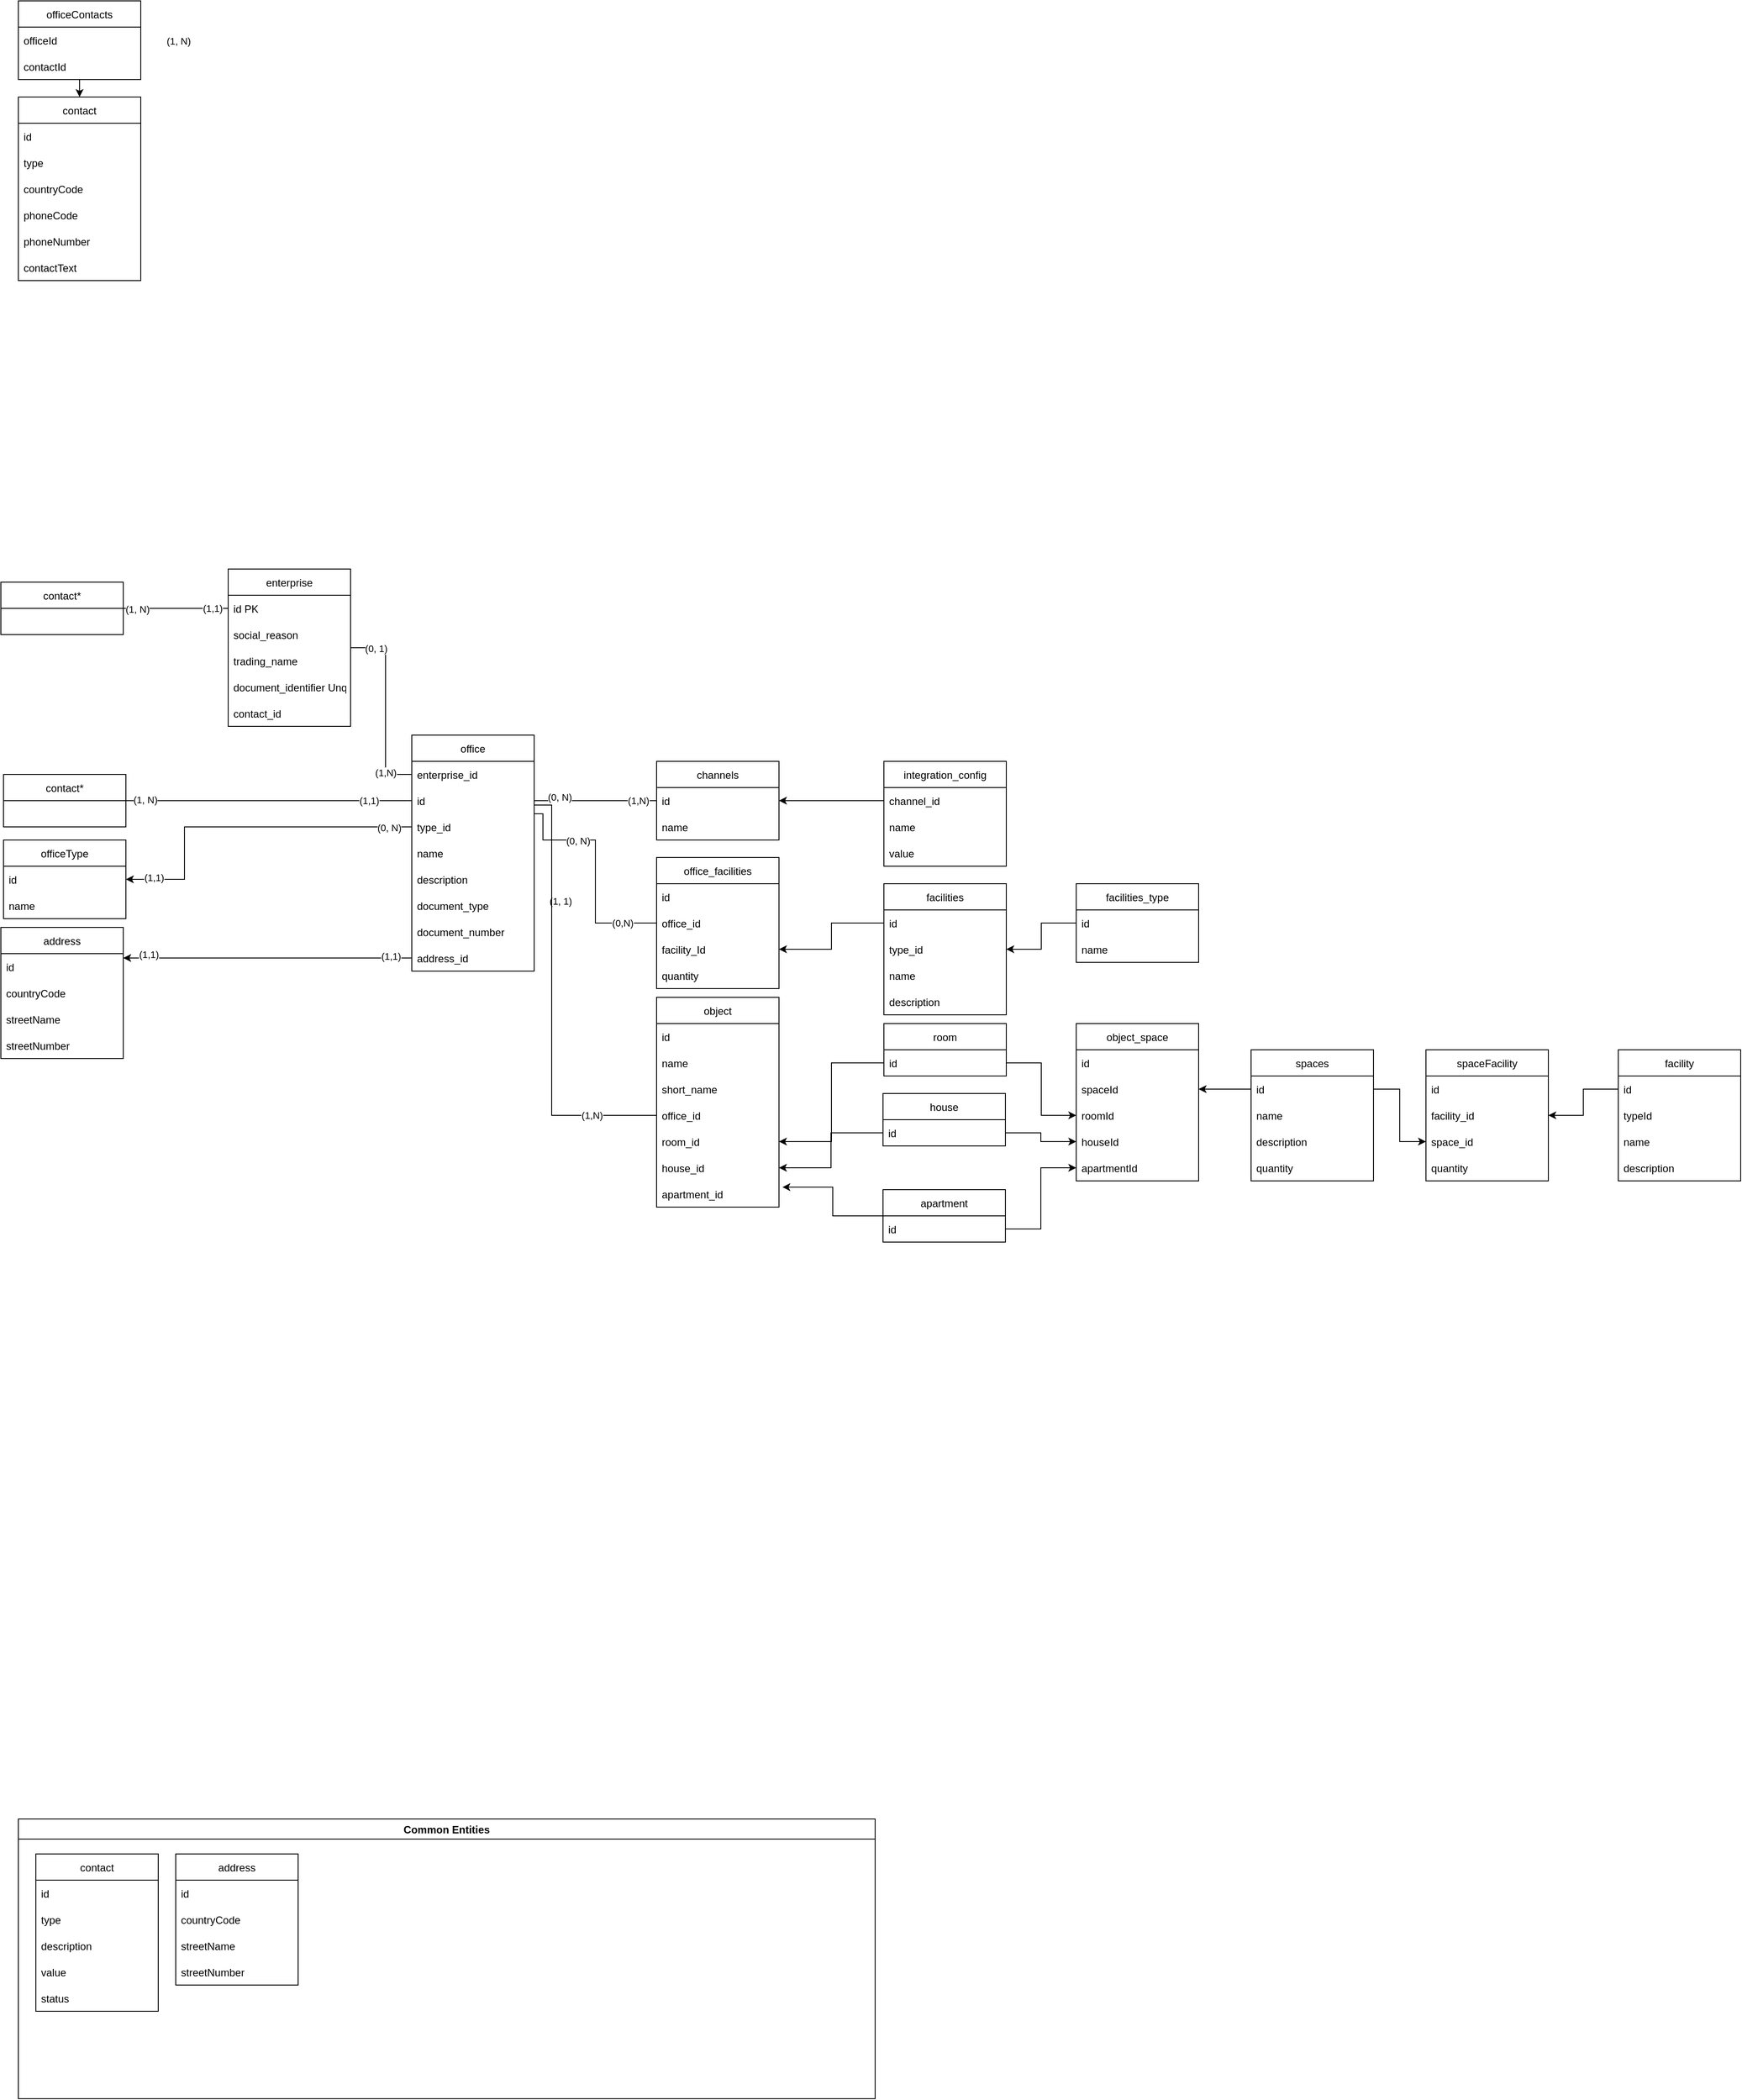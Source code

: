 <mxfile version="16.5.1" type="device"><diagram id="pafMn17wv0lzfohcR5Ko" name="Page-1"><mxGraphModel dx="2380" dy="5110" grid="1" gridSize="10" guides="1" tooltips="1" connect="1" arrows="1" fold="1" page="1" pageScale="1" pageWidth="2339" pageHeight="3300" math="0" shadow="0"><root><mxCell id="0"/><mxCell id="1" parent="0"/><mxCell id="n1-4J2_7XrWaSZoGUqgl-1" value="enterprise" style="swimlane;fontStyle=0;childLayout=stackLayout;horizontal=1;startSize=30;horizontalStack=0;resizeParent=1;resizeParentMax=0;resizeLast=0;collapsible=1;marginBottom=0;" parent="1" vertex="1"><mxGeometry x="280" y="30" width="140" height="180" as="geometry"/></mxCell><mxCell id="n1-4J2_7XrWaSZoGUqgl-2" value="id PK" style="text;strokeColor=none;fillColor=none;align=left;verticalAlign=middle;spacingLeft=4;spacingRight=4;overflow=hidden;points=[[0,0.5],[1,0.5]];portConstraint=eastwest;rotatable=0;" parent="n1-4J2_7XrWaSZoGUqgl-1" vertex="1"><mxGeometry y="30" width="140" height="30" as="geometry"/></mxCell><mxCell id="n1-4J2_7XrWaSZoGUqgl-3" value="social_reason" style="text;strokeColor=none;fillColor=none;align=left;verticalAlign=middle;spacingLeft=4;spacingRight=4;overflow=hidden;points=[[0,0.5],[1,0.5]];portConstraint=eastwest;rotatable=0;" parent="n1-4J2_7XrWaSZoGUqgl-1" vertex="1"><mxGeometry y="60" width="140" height="30" as="geometry"/></mxCell><mxCell id="lHMteB2irA5hA7A9VkVE-25" value="trading_name" style="text;strokeColor=none;fillColor=none;align=left;verticalAlign=middle;spacingLeft=4;spacingRight=4;overflow=hidden;points=[[0,0.5],[1,0.5]];portConstraint=eastwest;rotatable=0;" vertex="1" parent="n1-4J2_7XrWaSZoGUqgl-1"><mxGeometry y="90" width="140" height="30" as="geometry"/></mxCell><mxCell id="lHMteB2irA5hA7A9VkVE-26" value="document_identifier Unq" style="text;strokeColor=none;fillColor=none;align=left;verticalAlign=middle;spacingLeft=4;spacingRight=4;overflow=hidden;points=[[0,0.5],[1,0.5]];portConstraint=eastwest;rotatable=0;" vertex="1" parent="n1-4J2_7XrWaSZoGUqgl-1"><mxGeometry y="120" width="140" height="30" as="geometry"/></mxCell><mxCell id="lHMteB2irA5hA7A9VkVE-27" value="contact_id" style="text;strokeColor=none;fillColor=none;align=left;verticalAlign=middle;spacingLeft=4;spacingRight=4;overflow=hidden;points=[[0,0.5],[1,0.5]];portConstraint=eastwest;rotatable=0;" vertex="1" parent="n1-4J2_7XrWaSZoGUqgl-1"><mxGeometry y="150" width="140" height="30" as="geometry"/></mxCell><mxCell id="n1-4J2_7XrWaSZoGUqgl-5" value="office" style="swimlane;fontStyle=0;childLayout=stackLayout;horizontal=1;startSize=30;horizontalStack=0;resizeParent=1;resizeParentMax=0;resizeLast=0;collapsible=1;marginBottom=0;" parent="1" vertex="1"><mxGeometry x="490" y="220" width="140" height="270" as="geometry"/></mxCell><mxCell id="n1-4J2_7XrWaSZoGUqgl-6" value="enterprise_id" style="text;strokeColor=none;fillColor=none;align=left;verticalAlign=middle;spacingLeft=4;spacingRight=4;overflow=hidden;points=[[0,0.5],[1,0.5]];portConstraint=eastwest;rotatable=0;" parent="n1-4J2_7XrWaSZoGUqgl-5" vertex="1"><mxGeometry y="30" width="140" height="30" as="geometry"/></mxCell><mxCell id="n1-4J2_7XrWaSZoGUqgl-7" value="id" style="text;strokeColor=none;fillColor=none;align=left;verticalAlign=middle;spacingLeft=4;spacingRight=4;overflow=hidden;points=[[0,0.5],[1,0.5]];portConstraint=eastwest;rotatable=0;" parent="n1-4J2_7XrWaSZoGUqgl-5" vertex="1"><mxGeometry y="60" width="140" height="30" as="geometry"/></mxCell><mxCell id="n1-4J2_7XrWaSZoGUqgl-40" value="type_id" style="text;strokeColor=none;fillColor=none;align=left;verticalAlign=middle;spacingLeft=4;spacingRight=4;overflow=hidden;points=[[0,0.5],[1,0.5]];portConstraint=eastwest;rotatable=0;" parent="n1-4J2_7XrWaSZoGUqgl-5" vertex="1"><mxGeometry y="90" width="140" height="30" as="geometry"/></mxCell><mxCell id="n1-4J2_7XrWaSZoGUqgl-8" value="name" style="text;strokeColor=none;fillColor=none;align=left;verticalAlign=middle;spacingLeft=4;spacingRight=4;overflow=hidden;points=[[0,0.5],[1,0.5]];portConstraint=eastwest;rotatable=0;" parent="n1-4J2_7XrWaSZoGUqgl-5" vertex="1"><mxGeometry y="120" width="140" height="30" as="geometry"/></mxCell><mxCell id="n1-4J2_7XrWaSZoGUqgl-47" value="description" style="text;strokeColor=none;fillColor=none;align=left;verticalAlign=middle;spacingLeft=4;spacingRight=4;overflow=hidden;points=[[0,0.5],[1,0.5]];portConstraint=eastwest;rotatable=0;" parent="n1-4J2_7XrWaSZoGUqgl-5" vertex="1"><mxGeometry y="150" width="140" height="30" as="geometry"/></mxCell><mxCell id="n1-4J2_7XrWaSZoGUqgl-48" value="document_type" style="text;strokeColor=none;fillColor=none;align=left;verticalAlign=middle;spacingLeft=4;spacingRight=4;overflow=hidden;points=[[0,0.5],[1,0.5]];portConstraint=eastwest;rotatable=0;" parent="n1-4J2_7XrWaSZoGUqgl-5" vertex="1"><mxGeometry y="180" width="140" height="30" as="geometry"/></mxCell><mxCell id="n1-4J2_7XrWaSZoGUqgl-49" value="document_number" style="text;strokeColor=none;fillColor=none;align=left;verticalAlign=middle;spacingLeft=4;spacingRight=4;overflow=hidden;points=[[0,0.5],[1,0.5]];portConstraint=eastwest;rotatable=0;" parent="n1-4J2_7XrWaSZoGUqgl-5" vertex="1"><mxGeometry y="210" width="140" height="30" as="geometry"/></mxCell><mxCell id="n1-4J2_7XrWaSZoGUqgl-75" value="address_id" style="text;strokeColor=none;fillColor=none;align=left;verticalAlign=middle;spacingLeft=4;spacingRight=4;overflow=hidden;points=[[0,0.5],[1,0.5]];portConstraint=eastwest;rotatable=0;" parent="n1-4J2_7XrWaSZoGUqgl-5" vertex="1"><mxGeometry y="240" width="140" height="30" as="geometry"/></mxCell><mxCell id="n1-4J2_7XrWaSZoGUqgl-16" value="object" style="swimlane;fontStyle=0;childLayout=stackLayout;horizontal=1;startSize=30;horizontalStack=0;resizeParent=1;resizeParentMax=0;resizeLast=0;collapsible=1;marginBottom=0;" parent="1" vertex="1"><mxGeometry x="770" y="520" width="140" height="240" as="geometry"/></mxCell><mxCell id="n1-4J2_7XrWaSZoGUqgl-17" value="id" style="text;strokeColor=none;fillColor=none;align=left;verticalAlign=middle;spacingLeft=4;spacingRight=4;overflow=hidden;points=[[0,0.5],[1,0.5]];portConstraint=eastwest;rotatable=0;" parent="n1-4J2_7XrWaSZoGUqgl-16" vertex="1"><mxGeometry y="30" width="140" height="30" as="geometry"/></mxCell><mxCell id="n1-4J2_7XrWaSZoGUqgl-94" value="name" style="text;strokeColor=none;fillColor=none;align=left;verticalAlign=middle;spacingLeft=4;spacingRight=4;overflow=hidden;points=[[0,0.5],[1,0.5]];portConstraint=eastwest;rotatable=0;" parent="n1-4J2_7XrWaSZoGUqgl-16" vertex="1"><mxGeometry y="60" width="140" height="30" as="geometry"/></mxCell><mxCell id="n1-4J2_7XrWaSZoGUqgl-102" value="short_name" style="text;strokeColor=none;fillColor=none;align=left;verticalAlign=middle;spacingLeft=4;spacingRight=4;overflow=hidden;points=[[0,0.5],[1,0.5]];portConstraint=eastwest;rotatable=0;" parent="n1-4J2_7XrWaSZoGUqgl-16" vertex="1"><mxGeometry y="90" width="140" height="30" as="geometry"/></mxCell><mxCell id="n1-4J2_7XrWaSZoGUqgl-29" value="office_id" style="text;strokeColor=none;fillColor=none;align=left;verticalAlign=middle;spacingLeft=4;spacingRight=4;overflow=hidden;points=[[0,0.5],[1,0.5]];portConstraint=eastwest;rotatable=0;" parent="n1-4J2_7XrWaSZoGUqgl-16" vertex="1"><mxGeometry y="120" width="140" height="30" as="geometry"/></mxCell><mxCell id="n1-4J2_7XrWaSZoGUqgl-18" value="room_id" style="text;strokeColor=none;fillColor=none;align=left;verticalAlign=middle;spacingLeft=4;spacingRight=4;overflow=hidden;points=[[0,0.5],[1,0.5]];portConstraint=eastwest;rotatable=0;" parent="n1-4J2_7XrWaSZoGUqgl-16" vertex="1"><mxGeometry y="150" width="140" height="30" as="geometry"/></mxCell><mxCell id="n1-4J2_7XrWaSZoGUqgl-19" value="house_id" style="text;strokeColor=none;fillColor=none;align=left;verticalAlign=middle;spacingLeft=4;spacingRight=4;overflow=hidden;points=[[0,0.5],[1,0.5]];portConstraint=eastwest;rotatable=0;" parent="n1-4J2_7XrWaSZoGUqgl-16" vertex="1"><mxGeometry y="180" width="140" height="30" as="geometry"/></mxCell><mxCell id="n1-4J2_7XrWaSZoGUqgl-90" value="apartment_id" style="text;strokeColor=none;fillColor=none;align=left;verticalAlign=middle;spacingLeft=4;spacingRight=4;overflow=hidden;points=[[0,0.5],[1,0.5]];portConstraint=eastwest;rotatable=0;" parent="n1-4J2_7XrWaSZoGUqgl-16" vertex="1"><mxGeometry y="210" width="140" height="30" as="geometry"/></mxCell><mxCell id="n1-4J2_7XrWaSZoGUqgl-20" value="office_facilities" style="swimlane;fontStyle=0;childLayout=stackLayout;horizontal=1;startSize=30;horizontalStack=0;resizeParent=1;resizeParentMax=0;resizeLast=0;collapsible=1;marginBottom=0;" parent="1" vertex="1"><mxGeometry x="770" y="360" width="140" height="150" as="geometry"/></mxCell><mxCell id="n1-4J2_7XrWaSZoGUqgl-21" value="id" style="text;strokeColor=none;fillColor=none;align=left;verticalAlign=middle;spacingLeft=4;spacingRight=4;overflow=hidden;points=[[0,0.5],[1,0.5]];portConstraint=eastwest;rotatable=0;" parent="n1-4J2_7XrWaSZoGUqgl-20" vertex="1"><mxGeometry y="30" width="140" height="30" as="geometry"/></mxCell><mxCell id="n1-4J2_7XrWaSZoGUqgl-25" value="office_id" style="text;strokeColor=none;fillColor=none;align=left;verticalAlign=middle;spacingLeft=4;spacingRight=4;overflow=hidden;points=[[0,0.5],[1,0.5]];portConstraint=eastwest;rotatable=0;" parent="n1-4J2_7XrWaSZoGUqgl-20" vertex="1"><mxGeometry y="60" width="140" height="30" as="geometry"/></mxCell><mxCell id="n1-4J2_7XrWaSZoGUqgl-22" value="facility_Id" style="text;strokeColor=none;fillColor=none;align=left;verticalAlign=middle;spacingLeft=4;spacingRight=4;overflow=hidden;points=[[0,0.5],[1,0.5]];portConstraint=eastwest;rotatable=0;" parent="n1-4J2_7XrWaSZoGUqgl-20" vertex="1"><mxGeometry y="90" width="140" height="30" as="geometry"/></mxCell><mxCell id="n1-4J2_7XrWaSZoGUqgl-23" value="quantity" style="text;strokeColor=none;fillColor=none;align=left;verticalAlign=middle;spacingLeft=4;spacingRight=4;overflow=hidden;points=[[0,0.5],[1,0.5]];portConstraint=eastwest;rotatable=0;" parent="n1-4J2_7XrWaSZoGUqgl-20" vertex="1"><mxGeometry y="120" width="140" height="30" as="geometry"/></mxCell><mxCell id="n1-4J2_7XrWaSZoGUqgl-41" value="officeType" style="swimlane;fontStyle=0;childLayout=stackLayout;horizontal=1;startSize=30;horizontalStack=0;resizeParent=1;resizeParentMax=0;resizeLast=0;collapsible=1;marginBottom=0;" parent="1" vertex="1"><mxGeometry x="23" y="340" width="140" height="90" as="geometry"/></mxCell><mxCell id="n1-4J2_7XrWaSZoGUqgl-42" value="id" style="text;strokeColor=none;fillColor=none;align=left;verticalAlign=middle;spacingLeft=4;spacingRight=4;overflow=hidden;points=[[0,0.5],[1,0.5]];portConstraint=eastwest;rotatable=0;" parent="n1-4J2_7XrWaSZoGUqgl-41" vertex="1"><mxGeometry y="30" width="140" height="30" as="geometry"/></mxCell><mxCell id="n1-4J2_7XrWaSZoGUqgl-43" value="name" style="text;strokeColor=none;fillColor=none;align=left;verticalAlign=middle;spacingLeft=4;spacingRight=4;overflow=hidden;points=[[0,0.5],[1,0.5]];portConstraint=eastwest;rotatable=0;" parent="n1-4J2_7XrWaSZoGUqgl-41" vertex="1"><mxGeometry y="60" width="140" height="30" as="geometry"/></mxCell><mxCell id="n1-4J2_7XrWaSZoGUqgl-46" style="edgeStyle=elbowEdgeStyle;rounded=0;orthogonalLoop=1;jettySize=auto;html=1;" parent="1" source="n1-4J2_7XrWaSZoGUqgl-40" target="n1-4J2_7XrWaSZoGUqgl-42" edge="1"><mxGeometry relative="1" as="geometry"><Array as="points"><mxPoint x="230" y="350"/><mxPoint x="210" y="350"/><mxPoint x="200" y="360"/></Array></mxGeometry></mxCell><mxCell id="lHMteB2irA5hA7A9VkVE-55" value="(1,1)" style="edgeLabel;html=1;align=center;verticalAlign=middle;resizable=0;points=[];" vertex="1" connectable="0" parent="n1-4J2_7XrWaSZoGUqgl-46"><mxGeometry x="-0.835" y="3" relative="1" as="geometry"><mxPoint x="-263" y="55" as="offset"/></mxGeometry></mxCell><mxCell id="lHMteB2irA5hA7A9VkVE-56" value="(0, N)" style="edgeLabel;html=1;align=center;verticalAlign=middle;resizable=0;points=[];" vertex="1" connectable="0" parent="n1-4J2_7XrWaSZoGUqgl-46"><mxGeometry x="0.871" y="2" relative="1" as="geometry"><mxPoint x="276" y="-61" as="offset"/></mxGeometry></mxCell><mxCell id="n1-4J2_7XrWaSZoGUqgl-68" value="address" style="swimlane;fontStyle=0;childLayout=stackLayout;horizontal=1;startSize=30;horizontalStack=0;resizeParent=1;resizeParentMax=0;resizeLast=0;collapsible=1;marginBottom=0;" parent="1" vertex="1"><mxGeometry x="20" y="440" width="140" height="150" as="geometry"/></mxCell><mxCell id="n1-4J2_7XrWaSZoGUqgl-69" value="id" style="text;strokeColor=none;fillColor=none;align=left;verticalAlign=middle;spacingLeft=4;spacingRight=4;overflow=hidden;points=[[0,0.5],[1,0.5]];portConstraint=eastwest;rotatable=0;" parent="n1-4J2_7XrWaSZoGUqgl-68" vertex="1"><mxGeometry y="30" width="140" height="30" as="geometry"/></mxCell><mxCell id="n1-4J2_7XrWaSZoGUqgl-71" value="countryCode" style="text;strokeColor=none;fillColor=none;align=left;verticalAlign=middle;spacingLeft=4;spacingRight=4;overflow=hidden;points=[[0,0.5],[1,0.5]];portConstraint=eastwest;rotatable=0;" parent="n1-4J2_7XrWaSZoGUqgl-68" vertex="1"><mxGeometry y="60" width="140" height="30" as="geometry"/></mxCell><mxCell id="n1-4J2_7XrWaSZoGUqgl-72" value="streetName" style="text;strokeColor=none;fillColor=none;align=left;verticalAlign=middle;spacingLeft=4;spacingRight=4;overflow=hidden;points=[[0,0.5],[1,0.5]];portConstraint=eastwest;rotatable=0;" parent="n1-4J2_7XrWaSZoGUqgl-68" vertex="1"><mxGeometry y="90" width="140" height="30" as="geometry"/></mxCell><mxCell id="n1-4J2_7XrWaSZoGUqgl-73" value="streetNumber" style="text;strokeColor=none;fillColor=none;align=left;verticalAlign=middle;spacingLeft=4;spacingRight=4;overflow=hidden;points=[[0,0.5],[1,0.5]];portConstraint=eastwest;rotatable=0;" parent="n1-4J2_7XrWaSZoGUqgl-68" vertex="1"><mxGeometry y="120" width="140" height="30" as="geometry"/></mxCell><mxCell id="n1-4J2_7XrWaSZoGUqgl-76" style="edgeStyle=elbowEdgeStyle;rounded=0;orthogonalLoop=1;jettySize=auto;html=1;" parent="1" source="n1-4J2_7XrWaSZoGUqgl-75" edge="1"><mxGeometry relative="1" as="geometry"><mxPoint x="160" y="475" as="targetPoint"/><Array as="points"><mxPoint x="170" y="475"/></Array></mxGeometry></mxCell><mxCell id="lHMteB2irA5hA7A9VkVE-57" value="(1,1)" style="edgeLabel;html=1;align=center;verticalAlign=middle;resizable=0;points=[];" vertex="1" connectable="0" parent="n1-4J2_7XrWaSZoGUqgl-76"><mxGeometry x="-0.855" y="-2" relative="1" as="geometry"><mxPoint as="offset"/></mxGeometry></mxCell><mxCell id="lHMteB2irA5hA7A9VkVE-58" value="(1,1)" style="edgeLabel;html=1;align=center;verticalAlign=middle;resizable=0;points=[];" vertex="1" connectable="0" parent="n1-4J2_7XrWaSZoGUqgl-76"><mxGeometry x="0.824" y="-4" relative="1" as="geometry"><mxPoint as="offset"/></mxGeometry></mxCell><mxCell id="n1-4J2_7XrWaSZoGUqgl-77" style="edgeStyle=elbowEdgeStyle;rounded=0;orthogonalLoop=1;jettySize=auto;html=1;exitX=0.5;exitY=0;exitDx=0;exitDy=0;" parent="1" source="n1-4J2_7XrWaSZoGUqgl-68" target="n1-4J2_7XrWaSZoGUqgl-68" edge="1"><mxGeometry relative="1" as="geometry"/></mxCell><mxCell id="n1-4J2_7XrWaSZoGUqgl-78" value="room" style="swimlane;fontStyle=0;childLayout=stackLayout;horizontal=1;startSize=30;horizontalStack=0;resizeParent=1;resizeParentMax=0;resizeLast=0;collapsible=1;marginBottom=0;" parent="1" vertex="1"><mxGeometry x="1030" y="550" width="140" height="60" as="geometry"/></mxCell><mxCell id="n1-4J2_7XrWaSZoGUqgl-79" value="id" style="text;strokeColor=none;fillColor=none;align=left;verticalAlign=middle;spacingLeft=4;spacingRight=4;overflow=hidden;points=[[0,0.5],[1,0.5]];portConstraint=eastwest;rotatable=0;" parent="n1-4J2_7XrWaSZoGUqgl-78" vertex="1"><mxGeometry y="30" width="140" height="30" as="geometry"/></mxCell><mxCell id="n1-4J2_7XrWaSZoGUqgl-83" value="house" style="swimlane;fontStyle=0;childLayout=stackLayout;horizontal=1;startSize=30;horizontalStack=0;resizeParent=1;resizeParentMax=0;resizeLast=0;collapsible=1;marginBottom=0;" parent="1" vertex="1"><mxGeometry x="1029" y="630" width="140" height="60" as="geometry"/></mxCell><mxCell id="n1-4J2_7XrWaSZoGUqgl-84" value="id" style="text;strokeColor=none;fillColor=none;align=left;verticalAlign=middle;spacingLeft=4;spacingRight=4;overflow=hidden;points=[[0,0.5],[1,0.5]];portConstraint=eastwest;rotatable=0;" parent="n1-4J2_7XrWaSZoGUqgl-83" vertex="1"><mxGeometry y="30" width="140" height="30" as="geometry"/></mxCell><mxCell id="n1-4J2_7XrWaSZoGUqgl-93" style="edgeStyle=elbowEdgeStyle;rounded=0;orthogonalLoop=1;jettySize=auto;html=1;entryX=1.028;entryY=0.239;entryDx=0;entryDy=0;entryPerimeter=0;" parent="1" source="n1-4J2_7XrWaSZoGUqgl-88" target="n1-4J2_7XrWaSZoGUqgl-90" edge="1"><mxGeometry relative="1" as="geometry"><mxPoint x="930" y="680.0" as="targetPoint"/></mxGeometry></mxCell><mxCell id="n1-4J2_7XrWaSZoGUqgl-88" value="apartment" style="swimlane;fontStyle=0;childLayout=stackLayout;horizontal=1;startSize=30;horizontalStack=0;resizeParent=1;resizeParentMax=0;resizeLast=0;collapsible=1;marginBottom=0;" parent="1" vertex="1"><mxGeometry x="1029" y="740" width="140" height="60" as="geometry"/></mxCell><mxCell id="n1-4J2_7XrWaSZoGUqgl-89" value="id" style="text;strokeColor=none;fillColor=none;align=left;verticalAlign=middle;spacingLeft=4;spacingRight=4;overflow=hidden;points=[[0,0.5],[1,0.5]];portConstraint=eastwest;rotatable=0;" parent="n1-4J2_7XrWaSZoGUqgl-88" vertex="1"><mxGeometry y="30" width="140" height="30" as="geometry"/></mxCell><mxCell id="n1-4J2_7XrWaSZoGUqgl-91" style="edgeStyle=elbowEdgeStyle;rounded=0;orthogonalLoop=1;jettySize=auto;html=1;entryX=1;entryY=0.5;entryDx=0;entryDy=0;" parent="1" source="n1-4J2_7XrWaSZoGUqgl-79" target="n1-4J2_7XrWaSZoGUqgl-18" edge="1"><mxGeometry relative="1" as="geometry"/></mxCell><mxCell id="n1-4J2_7XrWaSZoGUqgl-92" style="edgeStyle=elbowEdgeStyle;rounded=0;orthogonalLoop=1;jettySize=auto;html=1;entryX=1;entryY=0.5;entryDx=0;entryDy=0;" parent="1" source="n1-4J2_7XrWaSZoGUqgl-84" target="n1-4J2_7XrWaSZoGUqgl-19" edge="1"><mxGeometry relative="1" as="geometry"/></mxCell><mxCell id="n1-4J2_7XrWaSZoGUqgl-103" value="channels" style="swimlane;fontStyle=0;childLayout=stackLayout;horizontal=1;startSize=30;horizontalStack=0;resizeParent=1;resizeParentMax=0;resizeLast=0;collapsible=1;marginBottom=0;" parent="1" vertex="1"><mxGeometry x="770" y="250" width="140" height="90" as="geometry"/></mxCell><mxCell id="n1-4J2_7XrWaSZoGUqgl-104" value="id" style="text;strokeColor=none;fillColor=none;align=left;verticalAlign=middle;spacingLeft=4;spacingRight=4;overflow=hidden;points=[[0,0.5],[1,0.5]];portConstraint=eastwest;rotatable=0;" parent="n1-4J2_7XrWaSZoGUqgl-103" vertex="1"><mxGeometry y="30" width="140" height="30" as="geometry"/></mxCell><mxCell id="n1-4J2_7XrWaSZoGUqgl-105" value="name" style="text;strokeColor=none;fillColor=none;align=left;verticalAlign=middle;spacingLeft=4;spacingRight=4;overflow=hidden;points=[[0,0.5],[1,0.5]];portConstraint=eastwest;rotatable=0;" parent="n1-4J2_7XrWaSZoGUqgl-103" vertex="1"><mxGeometry y="60" width="140" height="30" as="geometry"/></mxCell><mxCell id="n1-4J2_7XrWaSZoGUqgl-114" value="integration_config" style="swimlane;fontStyle=0;childLayout=stackLayout;horizontal=1;startSize=30;horizontalStack=0;resizeParent=1;resizeParentMax=0;resizeLast=0;collapsible=1;marginBottom=0;" parent="1" vertex="1"><mxGeometry x="1030" y="250" width="140" height="120" as="geometry"/></mxCell><mxCell id="n1-4J2_7XrWaSZoGUqgl-115" value="channel_id" style="text;strokeColor=none;fillColor=none;align=left;verticalAlign=middle;spacingLeft=4;spacingRight=4;overflow=hidden;points=[[0,0.5],[1,0.5]];portConstraint=eastwest;rotatable=0;" parent="n1-4J2_7XrWaSZoGUqgl-114" vertex="1"><mxGeometry y="30" width="140" height="30" as="geometry"/></mxCell><mxCell id="n1-4J2_7XrWaSZoGUqgl-116" value="name" style="text;strokeColor=none;fillColor=none;align=left;verticalAlign=middle;spacingLeft=4;spacingRight=4;overflow=hidden;points=[[0,0.5],[1,0.5]];portConstraint=eastwest;rotatable=0;" parent="n1-4J2_7XrWaSZoGUqgl-114" vertex="1"><mxGeometry y="60" width="140" height="30" as="geometry"/></mxCell><mxCell id="n1-4J2_7XrWaSZoGUqgl-117" value="value" style="text;strokeColor=none;fillColor=none;align=left;verticalAlign=middle;spacingLeft=4;spacingRight=4;overflow=hidden;points=[[0,0.5],[1,0.5]];portConstraint=eastwest;rotatable=0;" parent="n1-4J2_7XrWaSZoGUqgl-114" vertex="1"><mxGeometry y="90" width="140" height="30" as="geometry"/></mxCell><mxCell id="n1-4J2_7XrWaSZoGUqgl-118" style="edgeStyle=elbowEdgeStyle;rounded=0;orthogonalLoop=1;jettySize=auto;html=1;" parent="1" source="n1-4J2_7XrWaSZoGUqgl-115" target="n1-4J2_7XrWaSZoGUqgl-104" edge="1"><mxGeometry relative="1" as="geometry"/></mxCell><mxCell id="n1-4J2_7XrWaSZoGUqgl-119" value="spaces" style="swimlane;fontStyle=0;childLayout=stackLayout;horizontal=1;startSize=30;horizontalStack=0;resizeParent=1;resizeParentMax=0;resizeLast=0;collapsible=1;marginBottom=0;" parent="1" vertex="1"><mxGeometry x="1450" y="580" width="140" height="150" as="geometry"/></mxCell><mxCell id="n1-4J2_7XrWaSZoGUqgl-120" value="id" style="text;strokeColor=none;fillColor=none;align=left;verticalAlign=middle;spacingLeft=4;spacingRight=4;overflow=hidden;points=[[0,0.5],[1,0.5]];portConstraint=eastwest;rotatable=0;" parent="n1-4J2_7XrWaSZoGUqgl-119" vertex="1"><mxGeometry y="30" width="140" height="30" as="geometry"/></mxCell><mxCell id="n1-4J2_7XrWaSZoGUqgl-123" value="name" style="text;strokeColor=none;fillColor=none;align=left;verticalAlign=middle;spacingLeft=4;spacingRight=4;overflow=hidden;points=[[0,0.5],[1,0.5]];portConstraint=eastwest;rotatable=0;" parent="n1-4J2_7XrWaSZoGUqgl-119" vertex="1"><mxGeometry y="60" width="140" height="30" as="geometry"/></mxCell><mxCell id="n1-4J2_7XrWaSZoGUqgl-124" value="description" style="text;strokeColor=none;fillColor=none;align=left;verticalAlign=middle;spacingLeft=4;spacingRight=4;overflow=hidden;points=[[0,0.5],[1,0.5]];portConstraint=eastwest;rotatable=0;" parent="n1-4J2_7XrWaSZoGUqgl-119" vertex="1"><mxGeometry y="90" width="140" height="30" as="geometry"/></mxCell><mxCell id="n1-4J2_7XrWaSZoGUqgl-125" value="quantity" style="text;strokeColor=none;fillColor=none;align=left;verticalAlign=middle;spacingLeft=4;spacingRight=4;overflow=hidden;points=[[0,0.5],[1,0.5]];portConstraint=eastwest;rotatable=0;" parent="n1-4J2_7XrWaSZoGUqgl-119" vertex="1"><mxGeometry y="120" width="140" height="30" as="geometry"/></mxCell><mxCell id="n1-4J2_7XrWaSZoGUqgl-126" value="object_space" style="swimlane;fontStyle=0;childLayout=stackLayout;horizontal=1;startSize=30;horizontalStack=0;resizeParent=1;resizeParentMax=0;resizeLast=0;collapsible=1;marginBottom=0;" parent="1" vertex="1"><mxGeometry x="1250" y="550" width="140" height="180" as="geometry"/></mxCell><mxCell id="n1-4J2_7XrWaSZoGUqgl-127" value="id" style="text;strokeColor=none;fillColor=none;align=left;verticalAlign=middle;spacingLeft=4;spacingRight=4;overflow=hidden;points=[[0,0.5],[1,0.5]];portConstraint=eastwest;rotatable=0;" parent="n1-4J2_7XrWaSZoGUqgl-126" vertex="1"><mxGeometry y="30" width="140" height="30" as="geometry"/></mxCell><mxCell id="n1-4J2_7XrWaSZoGUqgl-169" value="spaceId" style="text;strokeColor=none;fillColor=none;align=left;verticalAlign=middle;spacingLeft=4;spacingRight=4;overflow=hidden;points=[[0,0.5],[1,0.5]];portConstraint=eastwest;rotatable=0;" parent="n1-4J2_7XrWaSZoGUqgl-126" vertex="1"><mxGeometry y="60" width="140" height="30" as="geometry"/></mxCell><mxCell id="n1-4J2_7XrWaSZoGUqgl-166" value="roomId" style="text;strokeColor=none;fillColor=none;align=left;verticalAlign=middle;spacingLeft=4;spacingRight=4;overflow=hidden;points=[[0,0.5],[1,0.5]];portConstraint=eastwest;rotatable=0;" parent="n1-4J2_7XrWaSZoGUqgl-126" vertex="1"><mxGeometry y="90" width="140" height="30" as="geometry"/></mxCell><mxCell id="n1-4J2_7XrWaSZoGUqgl-167" value="houseId" style="text;strokeColor=none;fillColor=none;align=left;verticalAlign=middle;spacingLeft=4;spacingRight=4;overflow=hidden;points=[[0,0.5],[1,0.5]];portConstraint=eastwest;rotatable=0;" parent="n1-4J2_7XrWaSZoGUqgl-126" vertex="1"><mxGeometry y="120" width="140" height="30" as="geometry"/></mxCell><mxCell id="n1-4J2_7XrWaSZoGUqgl-168" value="apartmentId" style="text;strokeColor=none;fillColor=none;align=left;verticalAlign=middle;spacingLeft=4;spacingRight=4;overflow=hidden;points=[[0,0.5],[1,0.5]];portConstraint=eastwest;rotatable=0;" parent="n1-4J2_7XrWaSZoGUqgl-126" vertex="1"><mxGeometry y="150" width="140" height="30" as="geometry"/></mxCell><mxCell id="n1-4J2_7XrWaSZoGUqgl-134" value="spaceFacility" style="swimlane;fontStyle=0;childLayout=stackLayout;horizontal=1;startSize=30;horizontalStack=0;resizeParent=1;resizeParentMax=0;resizeLast=0;collapsible=1;marginBottom=0;" parent="1" vertex="1"><mxGeometry x="1650" y="580" width="140" height="150" as="geometry"/></mxCell><mxCell id="n1-4J2_7XrWaSZoGUqgl-135" value="id" style="text;strokeColor=none;fillColor=none;align=left;verticalAlign=middle;spacingLeft=4;spacingRight=4;overflow=hidden;points=[[0,0.5],[1,0.5]];portConstraint=eastwest;rotatable=0;" parent="n1-4J2_7XrWaSZoGUqgl-134" vertex="1"><mxGeometry y="30" width="140" height="30" as="geometry"/></mxCell><mxCell id="n1-4J2_7XrWaSZoGUqgl-136" value="facility_id" style="text;strokeColor=none;fillColor=none;align=left;verticalAlign=middle;spacingLeft=4;spacingRight=4;overflow=hidden;points=[[0,0.5],[1,0.5]];portConstraint=eastwest;rotatable=0;" parent="n1-4J2_7XrWaSZoGUqgl-134" vertex="1"><mxGeometry y="60" width="140" height="30" as="geometry"/></mxCell><mxCell id="n1-4J2_7XrWaSZoGUqgl-160" value="space_id" style="text;strokeColor=none;fillColor=none;align=left;verticalAlign=middle;spacingLeft=4;spacingRight=4;overflow=hidden;points=[[0,0.5],[1,0.5]];portConstraint=eastwest;rotatable=0;" parent="n1-4J2_7XrWaSZoGUqgl-134" vertex="1"><mxGeometry y="90" width="140" height="30" as="geometry"/></mxCell><mxCell id="n1-4J2_7XrWaSZoGUqgl-138" value="quantity" style="text;strokeColor=none;fillColor=none;align=left;verticalAlign=middle;spacingLeft=4;spacingRight=4;overflow=hidden;points=[[0,0.5],[1,0.5]];portConstraint=eastwest;rotatable=0;" parent="n1-4J2_7XrWaSZoGUqgl-134" vertex="1"><mxGeometry y="120" width="140" height="30" as="geometry"/></mxCell><mxCell id="n1-4J2_7XrWaSZoGUqgl-139" value="facilities" style="swimlane;fontStyle=0;childLayout=stackLayout;horizontal=1;startSize=30;horizontalStack=0;resizeParent=1;resizeParentMax=0;resizeLast=0;collapsible=1;marginBottom=0;" parent="1" vertex="1"><mxGeometry x="1030" y="390" width="140" height="150" as="geometry"/></mxCell><mxCell id="n1-4J2_7XrWaSZoGUqgl-140" value="id" style="text;strokeColor=none;fillColor=none;align=left;verticalAlign=middle;spacingLeft=4;spacingRight=4;overflow=hidden;points=[[0,0.5],[1,0.5]];portConstraint=eastwest;rotatable=0;" parent="n1-4J2_7XrWaSZoGUqgl-139" vertex="1"><mxGeometry y="30" width="140" height="30" as="geometry"/></mxCell><mxCell id="n1-4J2_7XrWaSZoGUqgl-147" value="type_id" style="text;strokeColor=none;fillColor=none;align=left;verticalAlign=middle;spacingLeft=4;spacingRight=4;overflow=hidden;points=[[0,0.5],[1,0.5]];portConstraint=eastwest;rotatable=0;" parent="n1-4J2_7XrWaSZoGUqgl-139" vertex="1"><mxGeometry y="60" width="140" height="30" as="geometry"/></mxCell><mxCell id="n1-4J2_7XrWaSZoGUqgl-142" value="name" style="text;strokeColor=none;fillColor=none;align=left;verticalAlign=middle;spacingLeft=4;spacingRight=4;overflow=hidden;points=[[0,0.5],[1,0.5]];portConstraint=eastwest;rotatable=0;" parent="n1-4J2_7XrWaSZoGUqgl-139" vertex="1"><mxGeometry y="90" width="140" height="30" as="geometry"/></mxCell><mxCell id="n1-4J2_7XrWaSZoGUqgl-144" value="description" style="text;strokeColor=none;fillColor=none;align=left;verticalAlign=middle;spacingLeft=4;spacingRight=4;overflow=hidden;points=[[0,0.5],[1,0.5]];portConstraint=eastwest;rotatable=0;" parent="n1-4J2_7XrWaSZoGUqgl-139" vertex="1"><mxGeometry y="120" width="140" height="30" as="geometry"/></mxCell><mxCell id="n1-4J2_7XrWaSZoGUqgl-145" style="edgeStyle=elbowEdgeStyle;rounded=0;orthogonalLoop=1;jettySize=auto;html=1;exitX=0.75;exitY=0;exitDx=0;exitDy=0;" parent="1" source="n1-4J2_7XrWaSZoGUqgl-20" target="n1-4J2_7XrWaSZoGUqgl-20" edge="1"><mxGeometry relative="1" as="geometry"/></mxCell><mxCell id="n1-4J2_7XrWaSZoGUqgl-146" style="edgeStyle=elbowEdgeStyle;rounded=0;orthogonalLoop=1;jettySize=auto;html=1;entryX=1;entryY=0.5;entryDx=0;entryDy=0;" parent="1" source="n1-4J2_7XrWaSZoGUqgl-140" target="n1-4J2_7XrWaSZoGUqgl-22" edge="1"><mxGeometry relative="1" as="geometry"/></mxCell><mxCell id="n1-4J2_7XrWaSZoGUqgl-148" value="facilities_type" style="swimlane;fontStyle=0;childLayout=stackLayout;horizontal=1;startSize=30;horizontalStack=0;resizeParent=1;resizeParentMax=0;resizeLast=0;collapsible=1;marginBottom=0;" parent="1" vertex="1"><mxGeometry x="1250" y="390" width="140" height="90" as="geometry"/></mxCell><mxCell id="n1-4J2_7XrWaSZoGUqgl-149" value="id" style="text;strokeColor=none;fillColor=none;align=left;verticalAlign=middle;spacingLeft=4;spacingRight=4;overflow=hidden;points=[[0,0.5],[1,0.5]];portConstraint=eastwest;rotatable=0;" parent="n1-4J2_7XrWaSZoGUqgl-148" vertex="1"><mxGeometry y="30" width="140" height="30" as="geometry"/></mxCell><mxCell id="n1-4J2_7XrWaSZoGUqgl-151" value="name" style="text;strokeColor=none;fillColor=none;align=left;verticalAlign=middle;spacingLeft=4;spacingRight=4;overflow=hidden;points=[[0,0.5],[1,0.5]];portConstraint=eastwest;rotatable=0;" parent="n1-4J2_7XrWaSZoGUqgl-148" vertex="1"><mxGeometry y="60" width="140" height="30" as="geometry"/></mxCell><mxCell id="n1-4J2_7XrWaSZoGUqgl-153" style="edgeStyle=elbowEdgeStyle;rounded=0;orthogonalLoop=1;jettySize=auto;html=1;entryX=1;entryY=0.5;entryDx=0;entryDy=0;" parent="1" source="n1-4J2_7XrWaSZoGUqgl-149" target="n1-4J2_7XrWaSZoGUqgl-147" edge="1"><mxGeometry relative="1" as="geometry"/></mxCell><mxCell id="n1-4J2_7XrWaSZoGUqgl-154" value="facility" style="swimlane;fontStyle=0;childLayout=stackLayout;horizontal=1;startSize=30;horizontalStack=0;resizeParent=1;resizeParentMax=0;resizeLast=0;collapsible=1;marginBottom=0;" parent="1" vertex="1"><mxGeometry x="1870" y="580" width="140" height="150" as="geometry"/></mxCell><mxCell id="n1-4J2_7XrWaSZoGUqgl-155" value="id" style="text;strokeColor=none;fillColor=none;align=left;verticalAlign=middle;spacingLeft=4;spacingRight=4;overflow=hidden;points=[[0,0.5],[1,0.5]];portConstraint=eastwest;rotatable=0;" parent="n1-4J2_7XrWaSZoGUqgl-154" vertex="1"><mxGeometry y="30" width="140" height="30" as="geometry"/></mxCell><mxCell id="n1-4J2_7XrWaSZoGUqgl-156" value="typeId" style="text;strokeColor=none;fillColor=none;align=left;verticalAlign=middle;spacingLeft=4;spacingRight=4;overflow=hidden;points=[[0,0.5],[1,0.5]];portConstraint=eastwest;rotatable=0;" parent="n1-4J2_7XrWaSZoGUqgl-154" vertex="1"><mxGeometry y="60" width="140" height="30" as="geometry"/></mxCell><mxCell id="n1-4J2_7XrWaSZoGUqgl-157" value="name" style="text;strokeColor=none;fillColor=none;align=left;verticalAlign=middle;spacingLeft=4;spacingRight=4;overflow=hidden;points=[[0,0.5],[1,0.5]];portConstraint=eastwest;rotatable=0;" parent="n1-4J2_7XrWaSZoGUqgl-154" vertex="1"><mxGeometry y="90" width="140" height="30" as="geometry"/></mxCell><mxCell id="n1-4J2_7XrWaSZoGUqgl-158" value="description" style="text;strokeColor=none;fillColor=none;align=left;verticalAlign=middle;spacingLeft=4;spacingRight=4;overflow=hidden;points=[[0,0.5],[1,0.5]];portConstraint=eastwest;rotatable=0;" parent="n1-4J2_7XrWaSZoGUqgl-154" vertex="1"><mxGeometry y="120" width="140" height="30" as="geometry"/></mxCell><mxCell id="n1-4J2_7XrWaSZoGUqgl-159" style="edgeStyle=elbowEdgeStyle;rounded=0;orthogonalLoop=1;jettySize=auto;html=1;" parent="1" source="n1-4J2_7XrWaSZoGUqgl-155" target="n1-4J2_7XrWaSZoGUqgl-136" edge="1"><mxGeometry relative="1" as="geometry"/></mxCell><mxCell id="n1-4J2_7XrWaSZoGUqgl-161" style="edgeStyle=elbowEdgeStyle;rounded=0;orthogonalLoop=1;jettySize=auto;html=1;entryX=0;entryY=0.5;entryDx=0;entryDy=0;" parent="1" source="n1-4J2_7XrWaSZoGUqgl-120" target="n1-4J2_7XrWaSZoGUqgl-160" edge="1"><mxGeometry relative="1" as="geometry"/></mxCell><mxCell id="n1-4J2_7XrWaSZoGUqgl-170" style="edgeStyle=elbowEdgeStyle;rounded=0;orthogonalLoop=1;jettySize=auto;html=1;entryX=1;entryY=0.5;entryDx=0;entryDy=0;" parent="1" source="n1-4J2_7XrWaSZoGUqgl-120" target="n1-4J2_7XrWaSZoGUqgl-169" edge="1"><mxGeometry relative="1" as="geometry"/></mxCell><mxCell id="n1-4J2_7XrWaSZoGUqgl-171" style="edgeStyle=elbowEdgeStyle;rounded=0;orthogonalLoop=1;jettySize=auto;html=1;entryX=0;entryY=0.5;entryDx=0;entryDy=0;" parent="1" source="n1-4J2_7XrWaSZoGUqgl-79" target="n1-4J2_7XrWaSZoGUqgl-166" edge="1"><mxGeometry relative="1" as="geometry"/></mxCell><mxCell id="n1-4J2_7XrWaSZoGUqgl-172" style="edgeStyle=elbowEdgeStyle;rounded=0;orthogonalLoop=1;jettySize=auto;html=1;" parent="1" source="n1-4J2_7XrWaSZoGUqgl-84" target="n1-4J2_7XrWaSZoGUqgl-167" edge="1"><mxGeometry relative="1" as="geometry"/></mxCell><mxCell id="n1-4J2_7XrWaSZoGUqgl-173" style="edgeStyle=elbowEdgeStyle;rounded=0;orthogonalLoop=1;jettySize=auto;html=1;entryX=0;entryY=0.5;entryDx=0;entryDy=0;" parent="1" source="n1-4J2_7XrWaSZoGUqgl-89" target="n1-4J2_7XrWaSZoGUqgl-168" edge="1"><mxGeometry relative="1" as="geometry"/></mxCell><mxCell id="lHMteB2irA5hA7A9VkVE-1" value="Common Entities" style="swimlane;" vertex="1" parent="1"><mxGeometry x="40" y="1460" width="980" height="320" as="geometry"/></mxCell><mxCell id="lHMteB2irA5hA7A9VkVE-2" value="address" style="swimlane;fontStyle=0;childLayout=stackLayout;horizontal=1;startSize=30;horizontalStack=0;resizeParent=1;resizeParentMax=0;resizeLast=0;collapsible=1;marginBottom=0;" vertex="1" parent="lHMteB2irA5hA7A9VkVE-1"><mxGeometry x="180" y="40" width="140" height="150" as="geometry"/></mxCell><mxCell id="lHMteB2irA5hA7A9VkVE-3" value="id" style="text;strokeColor=none;fillColor=none;align=left;verticalAlign=middle;spacingLeft=4;spacingRight=4;overflow=hidden;points=[[0,0.5],[1,0.5]];portConstraint=eastwest;rotatable=0;" vertex="1" parent="lHMteB2irA5hA7A9VkVE-2"><mxGeometry y="30" width="140" height="30" as="geometry"/></mxCell><mxCell id="lHMteB2irA5hA7A9VkVE-4" value="countryCode" style="text;strokeColor=none;fillColor=none;align=left;verticalAlign=middle;spacingLeft=4;spacingRight=4;overflow=hidden;points=[[0,0.5],[1,0.5]];portConstraint=eastwest;rotatable=0;" vertex="1" parent="lHMteB2irA5hA7A9VkVE-2"><mxGeometry y="60" width="140" height="30" as="geometry"/></mxCell><mxCell id="lHMteB2irA5hA7A9VkVE-5" value="streetName" style="text;strokeColor=none;fillColor=none;align=left;verticalAlign=middle;spacingLeft=4;spacingRight=4;overflow=hidden;points=[[0,0.5],[1,0.5]];portConstraint=eastwest;rotatable=0;" vertex="1" parent="lHMteB2irA5hA7A9VkVE-2"><mxGeometry y="90" width="140" height="30" as="geometry"/></mxCell><mxCell id="lHMteB2irA5hA7A9VkVE-6" value="streetNumber" style="text;strokeColor=none;fillColor=none;align=left;verticalAlign=middle;spacingLeft=4;spacingRight=4;overflow=hidden;points=[[0,0.5],[1,0.5]];portConstraint=eastwest;rotatable=0;" vertex="1" parent="lHMteB2irA5hA7A9VkVE-2"><mxGeometry y="120" width="140" height="30" as="geometry"/></mxCell><mxCell id="lHMteB2irA5hA7A9VkVE-7" value="contact" style="swimlane;fontStyle=0;childLayout=stackLayout;horizontal=1;startSize=30;horizontalStack=0;resizeParent=1;resizeParentMax=0;resizeLast=0;collapsible=1;marginBottom=0;" vertex="1" parent="lHMteB2irA5hA7A9VkVE-1"><mxGeometry x="20" y="40" width="140" height="180" as="geometry"/></mxCell><mxCell id="lHMteB2irA5hA7A9VkVE-8" value="id" style="text;strokeColor=none;fillColor=none;align=left;verticalAlign=middle;spacingLeft=4;spacingRight=4;overflow=hidden;points=[[0,0.5],[1,0.5]];portConstraint=eastwest;rotatable=0;" vertex="1" parent="lHMteB2irA5hA7A9VkVE-7"><mxGeometry y="30" width="140" height="30" as="geometry"/></mxCell><mxCell id="lHMteB2irA5hA7A9VkVE-9" value="type" style="text;strokeColor=none;fillColor=none;align=left;verticalAlign=middle;spacingLeft=4;spacingRight=4;overflow=hidden;points=[[0,0.5],[1,0.5]];portConstraint=eastwest;rotatable=0;" vertex="1" parent="lHMteB2irA5hA7A9VkVE-7"><mxGeometry y="60" width="140" height="30" as="geometry"/></mxCell><mxCell id="lHMteB2irA5hA7A9VkVE-14" value="description" style="text;strokeColor=none;fillColor=none;align=left;verticalAlign=middle;spacingLeft=4;spacingRight=4;overflow=hidden;points=[[0,0.5],[1,0.5]];portConstraint=eastwest;rotatable=0;" vertex="1" parent="lHMteB2irA5hA7A9VkVE-7"><mxGeometry y="90" width="140" height="30" as="geometry"/></mxCell><mxCell id="lHMteB2irA5hA7A9VkVE-10" value="value" style="text;strokeColor=none;fillColor=none;align=left;verticalAlign=middle;spacingLeft=4;spacingRight=4;overflow=hidden;points=[[0,0.5],[1,0.5]];portConstraint=eastwest;rotatable=0;" vertex="1" parent="lHMteB2irA5hA7A9VkVE-7"><mxGeometry y="120" width="140" height="30" as="geometry"/></mxCell><mxCell id="lHMteB2irA5hA7A9VkVE-11" value="status" style="text;strokeColor=none;fillColor=none;align=left;verticalAlign=middle;spacingLeft=4;spacingRight=4;overflow=hidden;points=[[0,0.5],[1,0.5]];portConstraint=eastwest;rotatable=0;" vertex="1" parent="lHMteB2irA5hA7A9VkVE-7"><mxGeometry y="150" width="140" height="30" as="geometry"/></mxCell><mxCell id="lHMteB2irA5hA7A9VkVE-15" value="contact*" style="swimlane;fontStyle=0;childLayout=stackLayout;horizontal=1;startSize=30;horizontalStack=0;resizeParent=1;resizeParentMax=0;resizeLast=0;collapsible=1;marginBottom=0;" vertex="1" parent="1"><mxGeometry x="20" y="45" width="140" height="60" as="geometry"/></mxCell><mxCell id="lHMteB2irA5hA7A9VkVE-21" value="" style="endArrow=none;html=1;rounded=0;entryX=0;entryY=0.5;entryDx=0;entryDy=0;exitX=1;exitY=0.5;exitDx=0;exitDy=0;" edge="1" parent="1" source="lHMteB2irA5hA7A9VkVE-15" target="n1-4J2_7XrWaSZoGUqgl-2"><mxGeometry width="50" height="50" relative="1" as="geometry"><mxPoint x="420" y="280" as="sourcePoint"/><mxPoint x="470" y="230" as="targetPoint"/></mxGeometry></mxCell><mxCell id="lHMteB2irA5hA7A9VkVE-23" value="(1, N)" style="edgeLabel;html=1;align=center;verticalAlign=middle;resizable=0;points=[];" vertex="1" connectable="0" parent="lHMteB2irA5hA7A9VkVE-21"><mxGeometry x="-0.733" y="-1" relative="1" as="geometry"><mxPoint as="offset"/></mxGeometry></mxCell><mxCell id="lHMteB2irA5hA7A9VkVE-24" value="(1,1)" style="edgeLabel;html=1;align=center;verticalAlign=middle;resizable=0;points=[];" vertex="1" connectable="0" parent="lHMteB2irA5hA7A9VkVE-21"><mxGeometry x="0.7" relative="1" as="geometry"><mxPoint as="offset"/></mxGeometry></mxCell><mxCell id="lHMteB2irA5hA7A9VkVE-32" value="" style="endArrow=none;html=1;rounded=0;entryX=0;entryY=0.5;entryDx=0;entryDy=0;edgeStyle=orthogonalEdgeStyle;" edge="1" parent="1" target="n1-4J2_7XrWaSZoGUqgl-6"><mxGeometry width="50" height="50" relative="1" as="geometry"><mxPoint x="420" y="120" as="sourcePoint"/><mxPoint x="540" y="119.5" as="targetPoint"/><Array as="points"><mxPoint x="460" y="120"/><mxPoint x="460" y="265"/></Array></mxGeometry></mxCell><mxCell id="lHMteB2irA5hA7A9VkVE-33" value="(0, 1)" style="edgeLabel;html=1;align=center;verticalAlign=middle;resizable=0;points=[];" vertex="1" connectable="0" parent="lHMteB2irA5hA7A9VkVE-32"><mxGeometry x="-0.733" y="-1" relative="1" as="geometry"><mxPoint as="offset"/></mxGeometry></mxCell><mxCell id="lHMteB2irA5hA7A9VkVE-34" value="(1,N)" style="edgeLabel;html=1;align=center;verticalAlign=middle;resizable=0;points=[];" vertex="1" connectable="0" parent="lHMteB2irA5hA7A9VkVE-32"><mxGeometry x="0.7" relative="1" as="geometry"><mxPoint as="offset"/></mxGeometry></mxCell><mxCell id="lHMteB2irA5hA7A9VkVE-38" value="" style="endArrow=none;html=1;rounded=0;entryX=0;entryY=0.5;entryDx=0;entryDy=0;exitX=1;exitY=0.5;exitDx=0;exitDy=0;" edge="1" parent="1" source="lHMteB2irA5hA7A9VkVE-53" target="n1-4J2_7XrWaSZoGUqgl-7"><mxGeometry width="50" height="50" relative="1" as="geometry"><mxPoint x="170" y="295" as="sourcePoint"/><mxPoint x="310" y="105" as="targetPoint"/></mxGeometry></mxCell><mxCell id="lHMteB2irA5hA7A9VkVE-40" value="(1,1)" style="edgeLabel;html=1;align=center;verticalAlign=middle;resizable=0;points=[];" vertex="1" connectable="0" parent="lHMteB2irA5hA7A9VkVE-38"><mxGeometry x="0.7" relative="1" as="geometry"><mxPoint as="offset"/></mxGeometry></mxCell><mxCell id="lHMteB2irA5hA7A9VkVE-54" value="(1, N)" style="edgeLabel;html=1;align=center;verticalAlign=middle;resizable=0;points=[];" vertex="1" connectable="0" parent="lHMteB2irA5hA7A9VkVE-38"><mxGeometry x="-0.865" y="1" relative="1" as="geometry"><mxPoint as="offset"/></mxGeometry></mxCell><mxCell id="lHMteB2irA5hA7A9VkVE-41" value="contact" style="swimlane;fontStyle=0;childLayout=stackLayout;horizontal=1;startSize=30;horizontalStack=0;resizeParent=1;resizeParentMax=0;resizeLast=0;collapsible=1;marginBottom=0;" vertex="1" parent="1"><mxGeometry x="40" y="-510" width="140" height="210" as="geometry"/></mxCell><mxCell id="lHMteB2irA5hA7A9VkVE-42" value="id" style="text;strokeColor=none;fillColor=none;align=left;verticalAlign=middle;spacingLeft=4;spacingRight=4;overflow=hidden;points=[[0,0.5],[1,0.5]];portConstraint=eastwest;rotatable=0;" vertex="1" parent="lHMteB2irA5hA7A9VkVE-41"><mxGeometry y="30" width="140" height="30" as="geometry"/></mxCell><mxCell id="lHMteB2irA5hA7A9VkVE-43" value="type" style="text;strokeColor=none;fillColor=none;align=left;verticalAlign=middle;spacingLeft=4;spacingRight=4;overflow=hidden;points=[[0,0.5],[1,0.5]];portConstraint=eastwest;rotatable=0;" vertex="1" parent="lHMteB2irA5hA7A9VkVE-41"><mxGeometry y="60" width="140" height="30" as="geometry"/></mxCell><mxCell id="lHMteB2irA5hA7A9VkVE-44" value="countryCode" style="text;strokeColor=none;fillColor=none;align=left;verticalAlign=middle;spacingLeft=4;spacingRight=4;overflow=hidden;points=[[0,0.5],[1,0.5]];portConstraint=eastwest;rotatable=0;" vertex="1" parent="lHMteB2irA5hA7A9VkVE-41"><mxGeometry y="90" width="140" height="30" as="geometry"/></mxCell><mxCell id="lHMteB2irA5hA7A9VkVE-45" value="phoneCode" style="text;strokeColor=none;fillColor=none;align=left;verticalAlign=middle;spacingLeft=4;spacingRight=4;overflow=hidden;points=[[0,0.5],[1,0.5]];portConstraint=eastwest;rotatable=0;" vertex="1" parent="lHMteB2irA5hA7A9VkVE-41"><mxGeometry y="120" width="140" height="30" as="geometry"/></mxCell><mxCell id="lHMteB2irA5hA7A9VkVE-46" value="phoneNumber" style="text;strokeColor=none;fillColor=none;align=left;verticalAlign=middle;spacingLeft=4;spacingRight=4;overflow=hidden;points=[[0,0.5],[1,0.5]];portConstraint=eastwest;rotatable=0;" vertex="1" parent="lHMteB2irA5hA7A9VkVE-41"><mxGeometry y="150" width="140" height="30" as="geometry"/></mxCell><mxCell id="lHMteB2irA5hA7A9VkVE-47" value="contactText" style="text;strokeColor=none;fillColor=none;align=left;verticalAlign=middle;spacingLeft=4;spacingRight=4;overflow=hidden;points=[[0,0.5],[1,0.5]];portConstraint=eastwest;rotatable=0;" vertex="1" parent="lHMteB2irA5hA7A9VkVE-41"><mxGeometry y="180" width="140" height="30" as="geometry"/></mxCell><mxCell id="lHMteB2irA5hA7A9VkVE-48" value="officeContacts" style="swimlane;fontStyle=0;childLayout=stackLayout;horizontal=1;startSize=30;horizontalStack=0;resizeParent=1;resizeParentMax=0;resizeLast=0;collapsible=1;marginBottom=0;" vertex="1" parent="1"><mxGeometry x="40" y="-620" width="140" height="90" as="geometry"/></mxCell><mxCell id="lHMteB2irA5hA7A9VkVE-49" value="officeId" style="text;strokeColor=none;fillColor=none;align=left;verticalAlign=middle;spacingLeft=4;spacingRight=4;overflow=hidden;points=[[0,0.5],[1,0.5]];portConstraint=eastwest;rotatable=0;" vertex="1" parent="lHMteB2irA5hA7A9VkVE-48"><mxGeometry y="30" width="140" height="30" as="geometry"/></mxCell><mxCell id="lHMteB2irA5hA7A9VkVE-50" value="contactId" style="text;strokeColor=none;fillColor=none;align=left;verticalAlign=middle;spacingLeft=4;spacingRight=4;overflow=hidden;points=[[0,0.5],[1,0.5]];portConstraint=eastwest;rotatable=0;" vertex="1" parent="lHMteB2irA5hA7A9VkVE-48"><mxGeometry y="60" width="140" height="30" as="geometry"/></mxCell><mxCell id="lHMteB2irA5hA7A9VkVE-51" style="edgeStyle=elbowEdgeStyle;rounded=0;orthogonalLoop=1;jettySize=auto;html=1;entryX=0.5;entryY=0;entryDx=0;entryDy=0;" edge="1" parent="1" source="lHMteB2irA5hA7A9VkVE-50" target="lHMteB2irA5hA7A9VkVE-41"><mxGeometry relative="1" as="geometry"/></mxCell><mxCell id="lHMteB2irA5hA7A9VkVE-52" value="(1, N)" style="edgeLabel;html=1;align=center;verticalAlign=middle;resizable=0;points=[];" vertex="1" connectable="0" parent="1"><mxGeometry x="223" y="-574" as="geometry"/></mxCell><mxCell id="lHMteB2irA5hA7A9VkVE-53" value="contact*" style="swimlane;fontStyle=0;childLayout=stackLayout;horizontal=1;startSize=30;horizontalStack=0;resizeParent=1;resizeParentMax=0;resizeLast=0;collapsible=1;marginBottom=0;" vertex="1" parent="1"><mxGeometry x="23" y="265" width="140" height="60" as="geometry"/></mxCell><mxCell id="lHMteB2irA5hA7A9VkVE-60" value="" style="endArrow=none;html=1;rounded=0;entryX=0;entryY=0.5;entryDx=0;entryDy=0;exitX=1;exitY=0.5;exitDx=0;exitDy=0;" edge="1" parent="1" source="n1-4J2_7XrWaSZoGUqgl-7" target="n1-4J2_7XrWaSZoGUqgl-104"><mxGeometry width="50" height="50" relative="1" as="geometry"><mxPoint x="640" y="310" as="sourcePoint"/><mxPoint x="500" y="305" as="targetPoint"/></mxGeometry></mxCell><mxCell id="lHMteB2irA5hA7A9VkVE-61" value="(1,N)" style="edgeLabel;html=1;align=center;verticalAlign=middle;resizable=0;points=[];" vertex="1" connectable="0" parent="lHMteB2irA5hA7A9VkVE-60"><mxGeometry x="0.7" relative="1" as="geometry"><mxPoint as="offset"/></mxGeometry></mxCell><mxCell id="lHMteB2irA5hA7A9VkVE-62" value="(0, N)" style="edgeLabel;html=1;align=center;verticalAlign=middle;resizable=0;points=[];" vertex="1" connectable="0" parent="lHMteB2irA5hA7A9VkVE-60"><mxGeometry x="-0.865" y="1" relative="1" as="geometry"><mxPoint x="19" y="-3" as="offset"/></mxGeometry></mxCell><mxCell id="lHMteB2irA5hA7A9VkVE-63" value="" style="endArrow=none;html=1;rounded=0;entryX=0;entryY=0.5;entryDx=0;entryDy=0;exitX=1;exitY=0;exitDx=0;exitDy=0;edgeStyle=orthogonalEdgeStyle;exitPerimeter=0;" edge="1" parent="1" source="n1-4J2_7XrWaSZoGUqgl-40" target="n1-4J2_7XrWaSZoGUqgl-25"><mxGeometry width="50" height="50" relative="1" as="geometry"><mxPoint x="640" y="305" as="sourcePoint"/><mxPoint x="780" y="305" as="targetPoint"/><Array as="points"><mxPoint x="640" y="310"/><mxPoint x="640" y="340"/><mxPoint x="700" y="340"/><mxPoint x="700" y="435"/></Array></mxGeometry></mxCell><mxCell id="lHMteB2irA5hA7A9VkVE-64" value="(0,N)" style="edgeLabel;html=1;align=center;verticalAlign=middle;resizable=0;points=[];" vertex="1" connectable="0" parent="lHMteB2irA5hA7A9VkVE-63"><mxGeometry x="0.7" relative="1" as="geometry"><mxPoint as="offset"/></mxGeometry></mxCell><mxCell id="lHMteB2irA5hA7A9VkVE-65" value="(1, 1)" style="edgeLabel;html=1;align=center;verticalAlign=middle;resizable=0;points=[];" vertex="1" connectable="0" parent="lHMteB2irA5hA7A9VkVE-63"><mxGeometry x="-0.865" y="1" relative="1" as="geometry"><mxPoint x="19" y="92" as="offset"/></mxGeometry></mxCell><mxCell id="lHMteB2irA5hA7A9VkVE-66" value="" style="endArrow=none;html=1;rounded=0;entryX=0;entryY=0.5;entryDx=0;entryDy=0;edgeStyle=orthogonalEdgeStyle;" edge="1" parent="1" target="n1-4J2_7XrWaSZoGUqgl-29"><mxGeometry width="50" height="50" relative="1" as="geometry"><mxPoint x="630" y="300" as="sourcePoint"/><mxPoint x="790" y="315" as="targetPoint"/><Array as="points"><mxPoint x="650" y="300"/><mxPoint x="650" y="655"/></Array></mxGeometry></mxCell><mxCell id="lHMteB2irA5hA7A9VkVE-67" value="(1,N)" style="edgeLabel;html=1;align=center;verticalAlign=middle;resizable=0;points=[];" vertex="1" connectable="0" parent="lHMteB2irA5hA7A9VkVE-66"><mxGeometry x="0.7" relative="1" as="geometry"><mxPoint as="offset"/></mxGeometry></mxCell><mxCell id="lHMteB2irA5hA7A9VkVE-68" value="(0, N)" style="edgeLabel;html=1;align=center;verticalAlign=middle;resizable=0;points=[];" vertex="1" connectable="0" parent="lHMteB2irA5hA7A9VkVE-66"><mxGeometry x="-0.865" y="1" relative="1" as="geometry"><mxPoint x="29" y="27" as="offset"/></mxGeometry></mxCell></root></mxGraphModel></diagram></mxfile>
